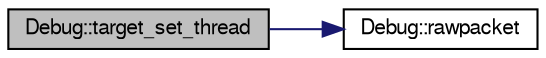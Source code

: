 digraph G
{
  edge [fontname="FreeSans",fontsize="10",labelfontname="FreeSans",labelfontsize="10"];
  node [fontname="FreeSans",fontsize="10",shape=record];
  rankdir=LR;
  Node1 [label="Debug::target_set_thread",height=0.2,width=0.4,color="black", fillcolor="grey75", style="filled" fontcolor="black"];
  Node1 -> Node2 [color="midnightblue",fontsize="10",style="solid"];
  Node2 [label="Debug::rawpacket",height=0.2,width=0.4,color="black", fillcolor="white", style="filled",URL="$classDebug.html#aa6f82b8e5dc15a4c1b266277e4e0b95b"];
}
